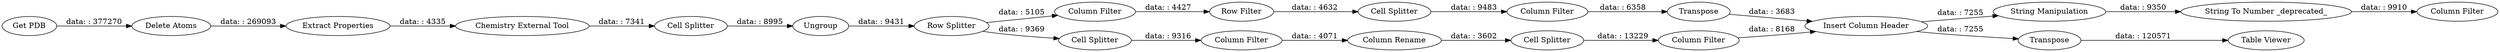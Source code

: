 digraph {
	"-3153895658700689778_15183" [label="String To Number _deprecated_"]
	"-3153895658700689778_9764" [label="Get PDB"]
	"-3153895658700689778_15190" [label="Chemistry External Tool"]
	"-3153895658700689778_15197" [label="Cell Splitter"]
	"-3153895658700689778_15193" [label="Extract Properties"]
	"-3153895658700689778_15143" [label="Column Filter"]
	"-3153895658700689778_15181" [label="Column Filter"]
	"-3153895658700689778_15182" [label="String Manipulation"]
	"-3153895658700689778_15189" [label="Table Viewer"]
	"-3153895658700689778_15147" [label="Insert Column Header"]
	"-3153895658700689778_15153" [label="Column Rename"]
	"-3153895658700689778_15192" [label="Cell Splitter"]
	"-3153895658700689778_15148" [label=Transpose]
	"-3153895658700689778_15139" [label="Row Splitter"]
	"-3153895658700689778_15152" [label="Column Filter"]
	"-3153895658700689778_15150" [label="Column Filter"]
	"-3153895658700689778_15144" [label="Column Filter"]
	"-3153895658700689778_15198" [label="Cell Splitter"]
	"-3153895658700689778_15145" [label="Row Filter"]
	"-3153895658700689778_9766" [label="Delete Atoms"]
	"-3153895658700689778_15132" [label=Ungroup]
	"-3153895658700689778_15196" [label="Cell Splitter"]
	"-3153895658700689778_15146" [label=Transpose]
	"-3153895658700689778_9766" -> "-3153895658700689778_15193" [label="data: : 269093"]
	"-3153895658700689778_15132" -> "-3153895658700689778_15139" [label="data: : 9431"]
	"-3153895658700689778_15193" -> "-3153895658700689778_15190" [label="data: : 4335"]
	"-3153895658700689778_15139" -> "-3153895658700689778_15196" [label="data: : 9369"]
	"-3153895658700689778_15150" -> "-3153895658700689778_15146" [label="data: : 6358"]
	"-3153895658700689778_15139" -> "-3153895658700689778_15143" [label="data: : 5105"]
	"-3153895658700689778_15197" -> "-3153895658700689778_15150" [label="data: : 9483"]
	"-3153895658700689778_15182" -> "-3153895658700689778_15183" [label="data: : 9350"]
	"-3153895658700689778_15192" -> "-3153895658700689778_15132" [label="data: : 8995"]
	"-3153895658700689778_15145" -> "-3153895658700689778_15197" [label="data: : 4632"]
	"-3153895658700689778_15143" -> "-3153895658700689778_15145" [label="data: : 4427"]
	"-3153895658700689778_15152" -> "-3153895658700689778_15147" [label="data: : 8168"]
	"-3153895658700689778_15148" -> "-3153895658700689778_15189" [label="data: : 120571"]
	"-3153895658700689778_15196" -> "-3153895658700689778_15144" [label="data: : 9316"]
	"-3153895658700689778_15183" -> "-3153895658700689778_15181" [label="data: : 9910"]
	"-3153895658700689778_15146" -> "-3153895658700689778_15147" [label="data: : 3683"]
	"-3153895658700689778_9764" -> "-3153895658700689778_9766" [label="data: : 377270"]
	"-3153895658700689778_15190" -> "-3153895658700689778_15192" [label="data: : 7341"]
	"-3153895658700689778_15198" -> "-3153895658700689778_15152" [label="data: : 13229"]
	"-3153895658700689778_15153" -> "-3153895658700689778_15198" [label="data: : 3602"]
	"-3153895658700689778_15144" -> "-3153895658700689778_15153" [label="data: : 4071"]
	"-3153895658700689778_15147" -> "-3153895658700689778_15148" [label="data: : 7255"]
	"-3153895658700689778_15147" -> "-3153895658700689778_15182" [label="data: : 7255"]
	rankdir=LR
}
